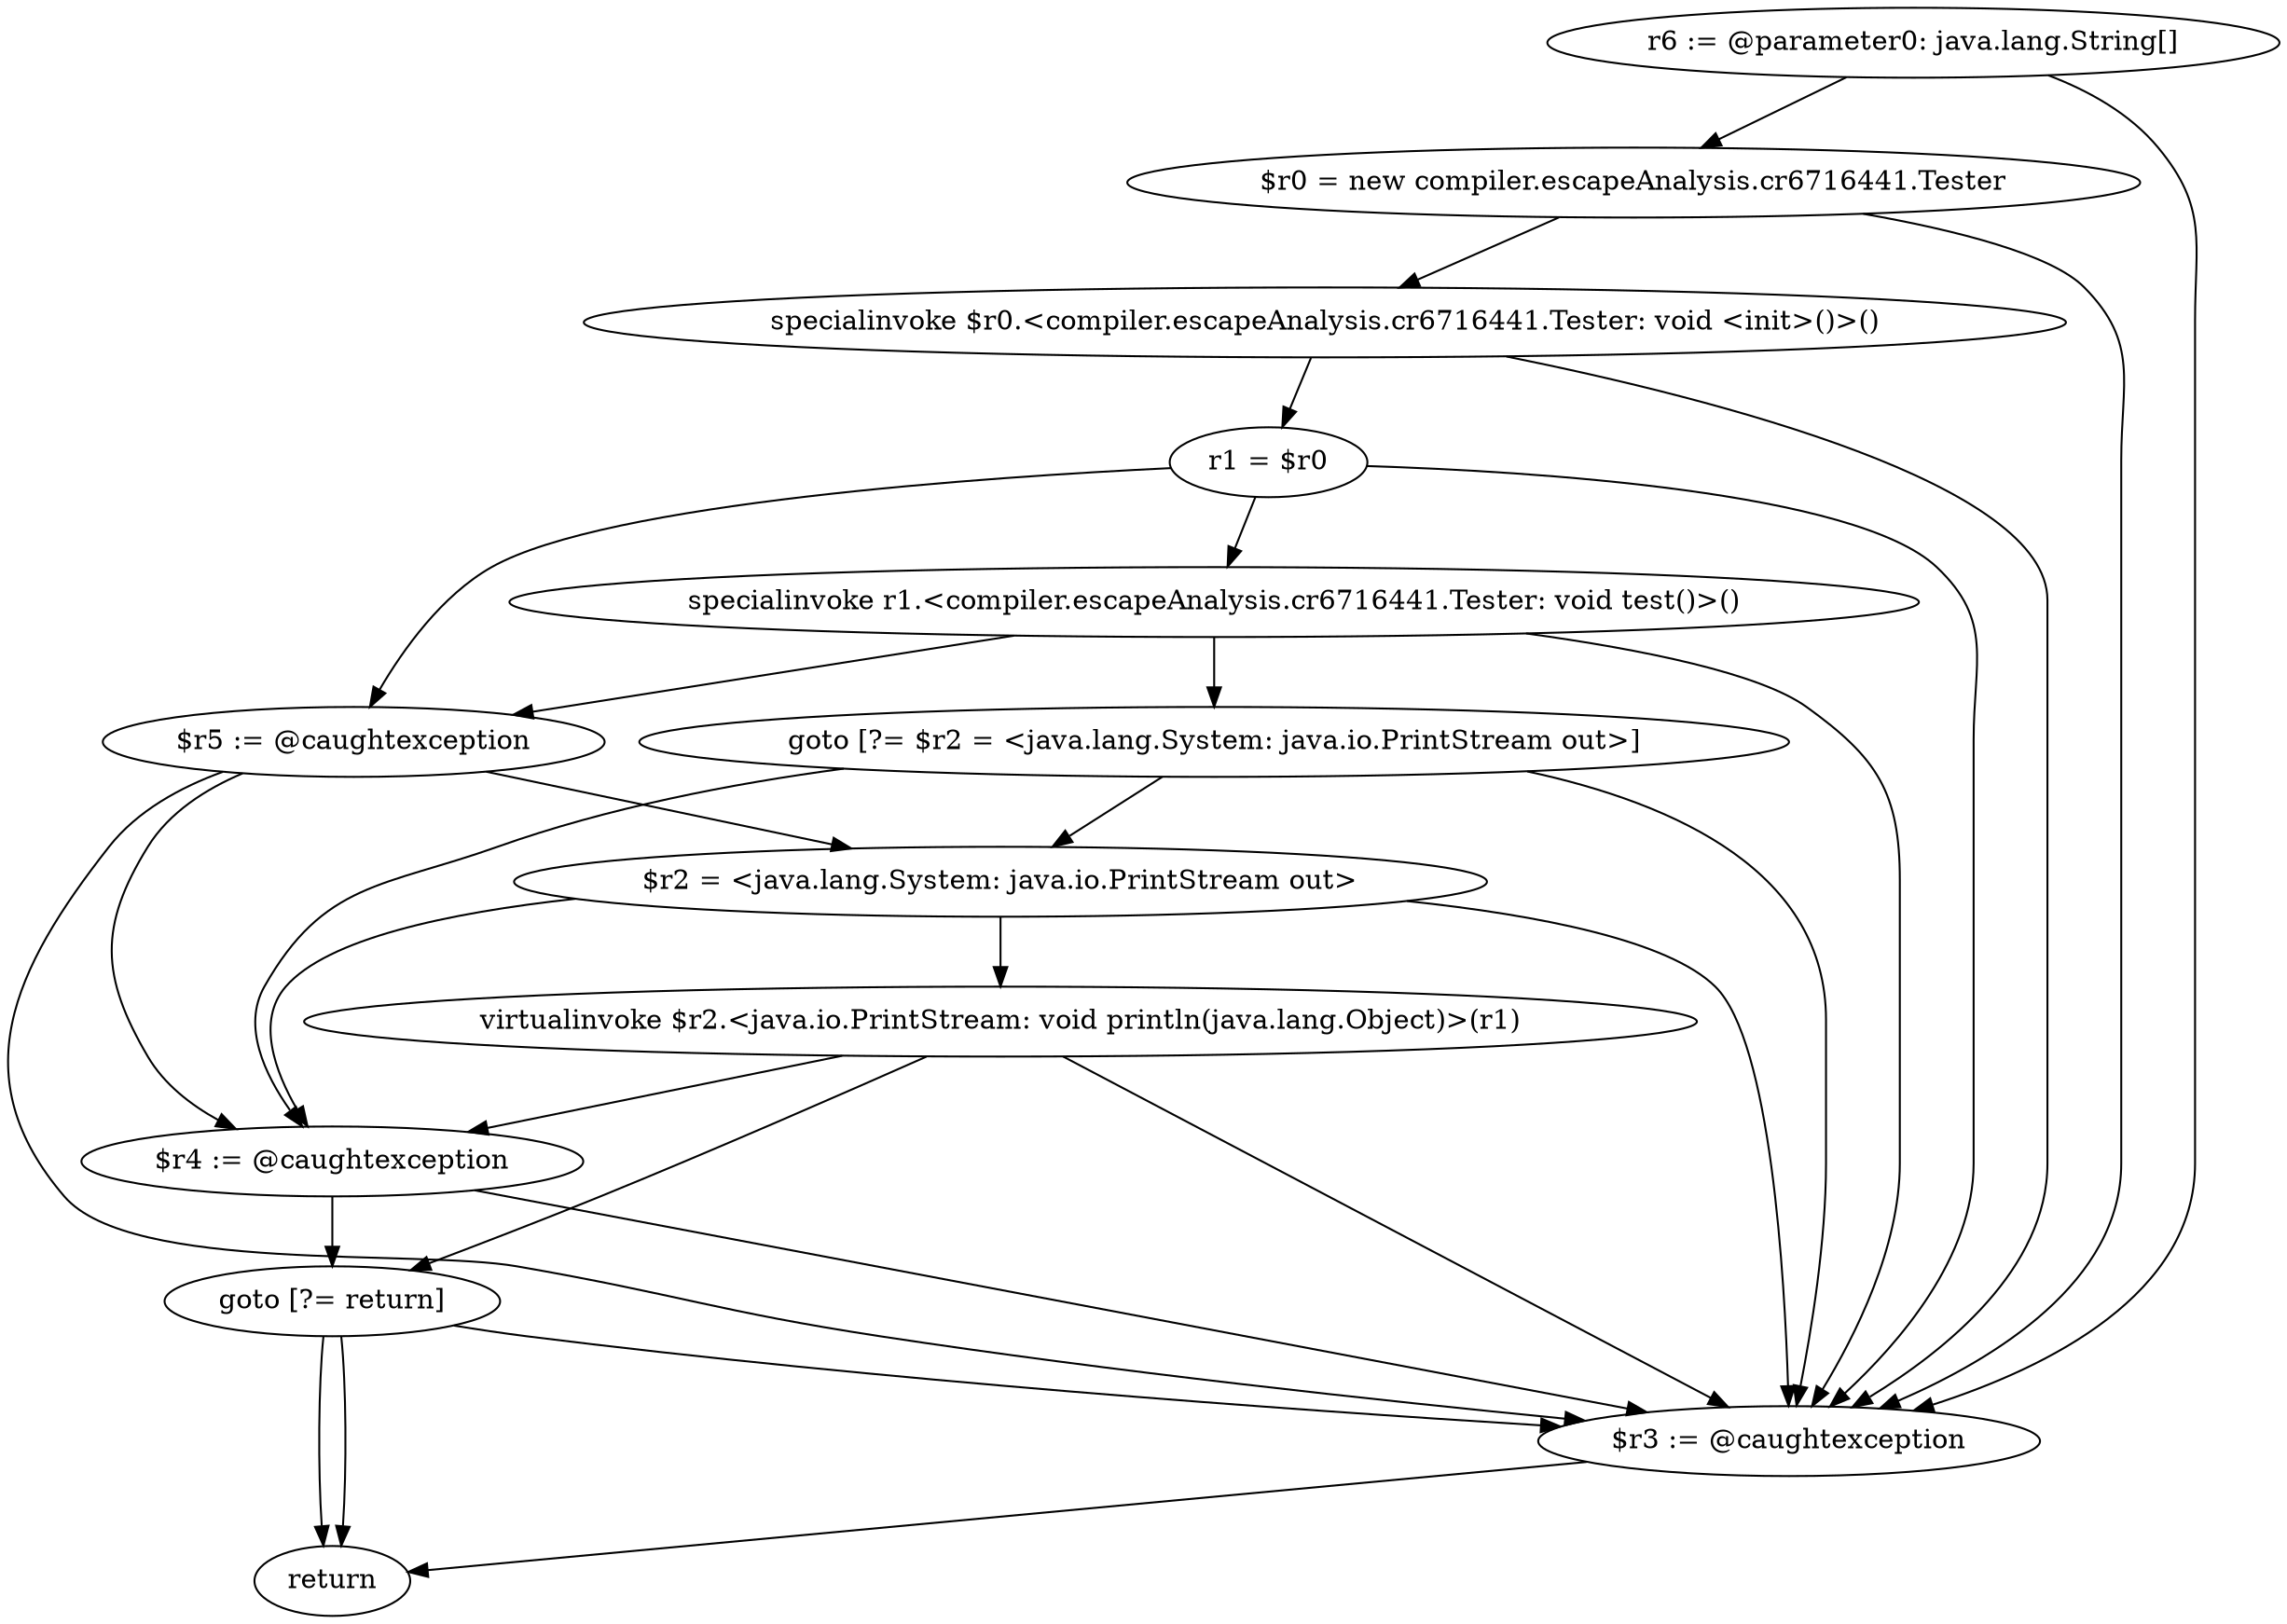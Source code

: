 digraph "unitGraph" {
    "r6 := @parameter0: java.lang.String[]"
    "$r0 = new compiler.escapeAnalysis.cr6716441.Tester"
    "specialinvoke $r0.<compiler.escapeAnalysis.cr6716441.Tester: void <init>()>()"
    "r1 = $r0"
    "specialinvoke r1.<compiler.escapeAnalysis.cr6716441.Tester: void test()>()"
    "goto [?= $r2 = <java.lang.System: java.io.PrintStream out>]"
    "$r5 := @caughtexception"
    "$r2 = <java.lang.System: java.io.PrintStream out>"
    "virtualinvoke $r2.<java.io.PrintStream: void println(java.lang.Object)>(r1)"
    "goto [?= return]"
    "$r4 := @caughtexception"
    "$r3 := @caughtexception"
    "return"
    "r6 := @parameter0: java.lang.String[]"->"$r0 = new compiler.escapeAnalysis.cr6716441.Tester";
    "r6 := @parameter0: java.lang.String[]"->"$r3 := @caughtexception";
    "$r0 = new compiler.escapeAnalysis.cr6716441.Tester"->"specialinvoke $r0.<compiler.escapeAnalysis.cr6716441.Tester: void <init>()>()";
    "$r0 = new compiler.escapeAnalysis.cr6716441.Tester"->"$r3 := @caughtexception";
    "specialinvoke $r0.<compiler.escapeAnalysis.cr6716441.Tester: void <init>()>()"->"r1 = $r0";
    "specialinvoke $r0.<compiler.escapeAnalysis.cr6716441.Tester: void <init>()>()"->"$r3 := @caughtexception";
    "r1 = $r0"->"$r5 := @caughtexception";
    "r1 = $r0"->"$r3 := @caughtexception";
    "r1 = $r0"->"specialinvoke r1.<compiler.escapeAnalysis.cr6716441.Tester: void test()>()";
    "specialinvoke r1.<compiler.escapeAnalysis.cr6716441.Tester: void test()>()"->"$r5 := @caughtexception";
    "specialinvoke r1.<compiler.escapeAnalysis.cr6716441.Tester: void test()>()"->"$r3 := @caughtexception";
    "specialinvoke r1.<compiler.escapeAnalysis.cr6716441.Tester: void test()>()"->"goto [?= $r2 = <java.lang.System: java.io.PrintStream out>]";
    "goto [?= $r2 = <java.lang.System: java.io.PrintStream out>]"->"$r4 := @caughtexception";
    "goto [?= $r2 = <java.lang.System: java.io.PrintStream out>]"->"$r3 := @caughtexception";
    "goto [?= $r2 = <java.lang.System: java.io.PrintStream out>]"->"$r2 = <java.lang.System: java.io.PrintStream out>";
    "$r5 := @caughtexception"->"$r4 := @caughtexception";
    "$r5 := @caughtexception"->"$r3 := @caughtexception";
    "$r5 := @caughtexception"->"$r2 = <java.lang.System: java.io.PrintStream out>";
    "$r2 = <java.lang.System: java.io.PrintStream out>"->"$r4 := @caughtexception";
    "$r2 = <java.lang.System: java.io.PrintStream out>"->"$r3 := @caughtexception";
    "$r2 = <java.lang.System: java.io.PrintStream out>"->"virtualinvoke $r2.<java.io.PrintStream: void println(java.lang.Object)>(r1)";
    "virtualinvoke $r2.<java.io.PrintStream: void println(java.lang.Object)>(r1)"->"$r4 := @caughtexception";
    "virtualinvoke $r2.<java.io.PrintStream: void println(java.lang.Object)>(r1)"->"$r3 := @caughtexception";
    "virtualinvoke $r2.<java.io.PrintStream: void println(java.lang.Object)>(r1)"->"goto [?= return]";
    "goto [?= return]"->"return";
    "goto [?= return]"->"$r3 := @caughtexception";
    "$r4 := @caughtexception"->"goto [?= return]";
    "$r4 := @caughtexception"->"$r3 := @caughtexception";
    "goto [?= return]"->"return";
    "$r3 := @caughtexception"->"return";
}
